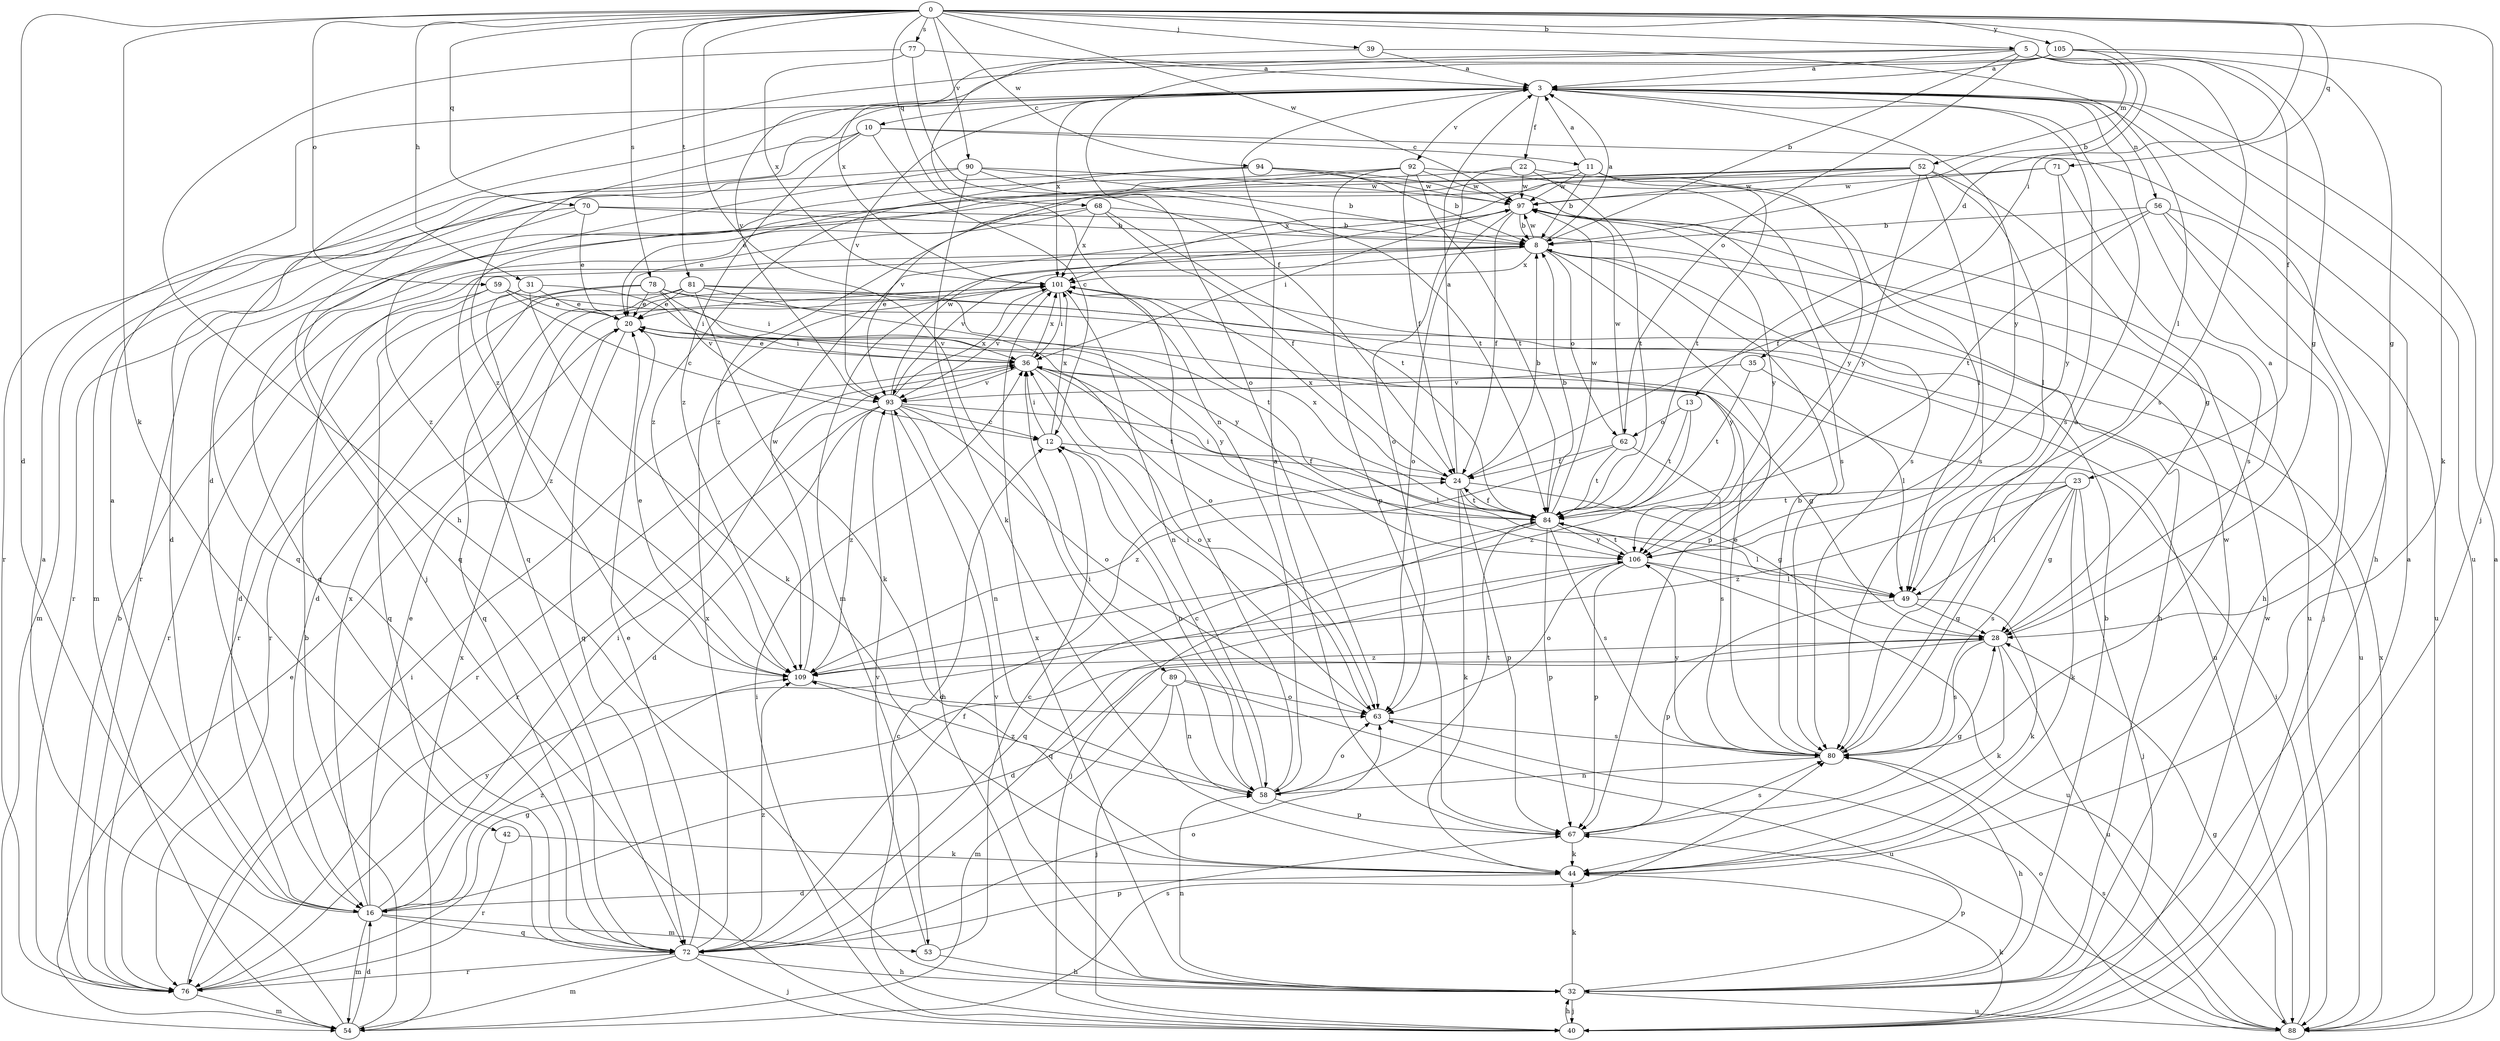 strict digraph  {
0;
3;
5;
8;
10;
11;
12;
13;
16;
20;
22;
23;
24;
28;
31;
32;
35;
36;
39;
40;
42;
44;
49;
52;
53;
54;
56;
58;
59;
62;
63;
67;
68;
70;
71;
72;
76;
77;
78;
80;
81;
84;
88;
89;
90;
92;
93;
94;
97;
101;
105;
106;
109;
0 -> 5  [label=b];
0 -> 13  [label=d];
0 -> 16  [label=d];
0 -> 31  [label=h];
0 -> 35  [label=i];
0 -> 39  [label=j];
0 -> 40  [label=j];
0 -> 42  [label=k];
0 -> 59  [label=o];
0 -> 68  [label=q];
0 -> 70  [label=q];
0 -> 71  [label=q];
0 -> 77  [label=s];
0 -> 78  [label=s];
0 -> 81  [label=t];
0 -> 89  [label=v];
0 -> 90  [label=v];
0 -> 94  [label=w];
0 -> 97  [label=w];
0 -> 105  [label=y];
3 -> 10  [label=c];
3 -> 22  [label=f];
3 -> 56  [label=n];
3 -> 80  [label=s];
3 -> 88  [label=u];
3 -> 92  [label=v];
3 -> 93  [label=v];
3 -> 101  [label=x];
3 -> 106  [label=y];
3 -> 109  [label=z];
5 -> 3  [label=a];
5 -> 8  [label=b];
5 -> 16  [label=d];
5 -> 23  [label=f];
5 -> 28  [label=g];
5 -> 52  [label=m];
5 -> 58  [label=n];
5 -> 62  [label=o];
5 -> 80  [label=s];
8 -> 3  [label=a];
8 -> 32  [label=h];
8 -> 53  [label=m];
8 -> 62  [label=o];
8 -> 67  [label=p];
8 -> 93  [label=v];
8 -> 97  [label=w];
8 -> 101  [label=x];
10 -> 11  [label=c];
10 -> 12  [label=c];
10 -> 32  [label=h];
10 -> 40  [label=j];
10 -> 76  [label=r];
10 -> 109  [label=z];
11 -> 3  [label=a];
11 -> 8  [label=b];
11 -> 49  [label=l];
11 -> 72  [label=q];
11 -> 84  [label=t];
11 -> 97  [label=w];
12 -> 24  [label=f];
12 -> 36  [label=i];
12 -> 58  [label=n];
12 -> 101  [label=x];
13 -> 62  [label=o];
13 -> 84  [label=t];
13 -> 109  [label=z];
16 -> 3  [label=a];
16 -> 20  [label=e];
16 -> 36  [label=i];
16 -> 53  [label=m];
16 -> 54  [label=m];
16 -> 72  [label=q];
16 -> 101  [label=x];
16 -> 109  [label=z];
20 -> 36  [label=i];
20 -> 72  [label=q];
20 -> 106  [label=y];
22 -> 63  [label=o];
22 -> 72  [label=q];
22 -> 84  [label=t];
22 -> 97  [label=w];
22 -> 106  [label=y];
23 -> 28  [label=g];
23 -> 40  [label=j];
23 -> 44  [label=k];
23 -> 49  [label=l];
23 -> 80  [label=s];
23 -> 84  [label=t];
23 -> 109  [label=z];
24 -> 3  [label=a];
24 -> 8  [label=b];
24 -> 28  [label=g];
24 -> 44  [label=k];
24 -> 67  [label=p];
24 -> 84  [label=t];
24 -> 101  [label=x];
28 -> 3  [label=a];
28 -> 16  [label=d];
28 -> 44  [label=k];
28 -> 80  [label=s];
28 -> 88  [label=u];
28 -> 109  [label=z];
31 -> 20  [label=e];
31 -> 36  [label=i];
31 -> 44  [label=k];
31 -> 72  [label=q];
31 -> 109  [label=z];
32 -> 8  [label=b];
32 -> 40  [label=j];
32 -> 44  [label=k];
32 -> 58  [label=n];
32 -> 67  [label=p];
32 -> 88  [label=u];
32 -> 93  [label=v];
32 -> 101  [label=x];
35 -> 49  [label=l];
35 -> 84  [label=t];
35 -> 93  [label=v];
36 -> 20  [label=e];
36 -> 28  [label=g];
36 -> 63  [label=o];
36 -> 76  [label=r];
36 -> 84  [label=t];
36 -> 93  [label=v];
36 -> 101  [label=x];
39 -> 3  [label=a];
39 -> 49  [label=l];
39 -> 93  [label=v];
40 -> 3  [label=a];
40 -> 12  [label=c];
40 -> 32  [label=h];
40 -> 36  [label=i];
40 -> 44  [label=k];
40 -> 97  [label=w];
42 -> 44  [label=k];
42 -> 76  [label=r];
44 -> 16  [label=d];
44 -> 97  [label=w];
49 -> 28  [label=g];
49 -> 44  [label=k];
49 -> 67  [label=p];
52 -> 28  [label=g];
52 -> 49  [label=l];
52 -> 72  [label=q];
52 -> 80  [label=s];
52 -> 97  [label=w];
52 -> 101  [label=x];
52 -> 106  [label=y];
52 -> 109  [label=z];
53 -> 12  [label=c];
53 -> 32  [label=h];
53 -> 93  [label=v];
54 -> 3  [label=a];
54 -> 8  [label=b];
54 -> 16  [label=d];
54 -> 20  [label=e];
54 -> 80  [label=s];
54 -> 101  [label=x];
56 -> 8  [label=b];
56 -> 24  [label=f];
56 -> 32  [label=h];
56 -> 40  [label=j];
56 -> 84  [label=t];
56 -> 88  [label=u];
58 -> 12  [label=c];
58 -> 36  [label=i];
58 -> 63  [label=o];
58 -> 67  [label=p];
58 -> 84  [label=t];
58 -> 101  [label=x];
58 -> 109  [label=z];
59 -> 12  [label=c];
59 -> 16  [label=d];
59 -> 20  [label=e];
59 -> 76  [label=r];
59 -> 106  [label=y];
62 -> 24  [label=f];
62 -> 80  [label=s];
62 -> 84  [label=t];
62 -> 97  [label=w];
62 -> 109  [label=z];
63 -> 36  [label=i];
63 -> 80  [label=s];
67 -> 3  [label=a];
67 -> 28  [label=g];
67 -> 44  [label=k];
67 -> 80  [label=s];
68 -> 8  [label=b];
68 -> 20  [label=e];
68 -> 24  [label=f];
68 -> 72  [label=q];
68 -> 84  [label=t];
68 -> 101  [label=x];
70 -> 8  [label=b];
70 -> 20  [label=e];
70 -> 54  [label=m];
70 -> 76  [label=r];
70 -> 88  [label=u];
71 -> 76  [label=r];
71 -> 80  [label=s];
71 -> 97  [label=w];
71 -> 106  [label=y];
72 -> 20  [label=e];
72 -> 24  [label=f];
72 -> 32  [label=h];
72 -> 40  [label=j];
72 -> 54  [label=m];
72 -> 63  [label=o];
72 -> 67  [label=p];
72 -> 76  [label=r];
72 -> 101  [label=x];
72 -> 109  [label=z];
76 -> 8  [label=b];
76 -> 28  [label=g];
76 -> 36  [label=i];
76 -> 54  [label=m];
76 -> 106  [label=y];
77 -> 3  [label=a];
77 -> 24  [label=f];
77 -> 32  [label=h];
77 -> 101  [label=x];
78 -> 16  [label=d];
78 -> 20  [label=e];
78 -> 36  [label=i];
78 -> 76  [label=r];
78 -> 88  [label=u];
78 -> 93  [label=v];
78 -> 106  [label=y];
80 -> 3  [label=a];
80 -> 8  [label=b];
80 -> 20  [label=e];
80 -> 32  [label=h];
80 -> 58  [label=n];
80 -> 106  [label=y];
81 -> 20  [label=e];
81 -> 44  [label=k];
81 -> 63  [label=o];
81 -> 72  [label=q];
81 -> 76  [label=r];
81 -> 84  [label=t];
81 -> 88  [label=u];
84 -> 8  [label=b];
84 -> 24  [label=f];
84 -> 36  [label=i];
84 -> 40  [label=j];
84 -> 49  [label=l];
84 -> 67  [label=p];
84 -> 72  [label=q];
84 -> 80  [label=s];
84 -> 97  [label=w];
84 -> 101  [label=x];
84 -> 106  [label=y];
88 -> 3  [label=a];
88 -> 28  [label=g];
88 -> 36  [label=i];
88 -> 63  [label=o];
88 -> 80  [label=s];
88 -> 101  [label=x];
89 -> 40  [label=j];
89 -> 54  [label=m];
89 -> 58  [label=n];
89 -> 63  [label=o];
89 -> 88  [label=u];
90 -> 8  [label=b];
90 -> 16  [label=d];
90 -> 44  [label=k];
90 -> 84  [label=t];
90 -> 97  [label=w];
90 -> 109  [label=z];
92 -> 20  [label=e];
92 -> 24  [label=f];
92 -> 67  [label=p];
92 -> 80  [label=s];
92 -> 84  [label=t];
92 -> 93  [label=v];
92 -> 97  [label=w];
93 -> 12  [label=c];
93 -> 16  [label=d];
93 -> 32  [label=h];
93 -> 49  [label=l];
93 -> 58  [label=n];
93 -> 63  [label=o];
93 -> 76  [label=r];
93 -> 97  [label=w];
93 -> 101  [label=x];
93 -> 109  [label=z];
94 -> 8  [label=b];
94 -> 54  [label=m];
94 -> 80  [label=s];
94 -> 97  [label=w];
94 -> 109  [label=z];
97 -> 8  [label=b];
97 -> 24  [label=f];
97 -> 36  [label=i];
97 -> 63  [label=o];
97 -> 106  [label=y];
101 -> 20  [label=e];
101 -> 36  [label=i];
101 -> 58  [label=n];
101 -> 93  [label=v];
105 -> 3  [label=a];
105 -> 8  [label=b];
105 -> 28  [label=g];
105 -> 44  [label=k];
105 -> 63  [label=o];
105 -> 101  [label=x];
106 -> 49  [label=l];
106 -> 63  [label=o];
106 -> 67  [label=p];
106 -> 72  [label=q];
106 -> 84  [label=t];
106 -> 88  [label=u];
109 -> 20  [label=e];
109 -> 63  [label=o];
109 -> 97  [label=w];
}
